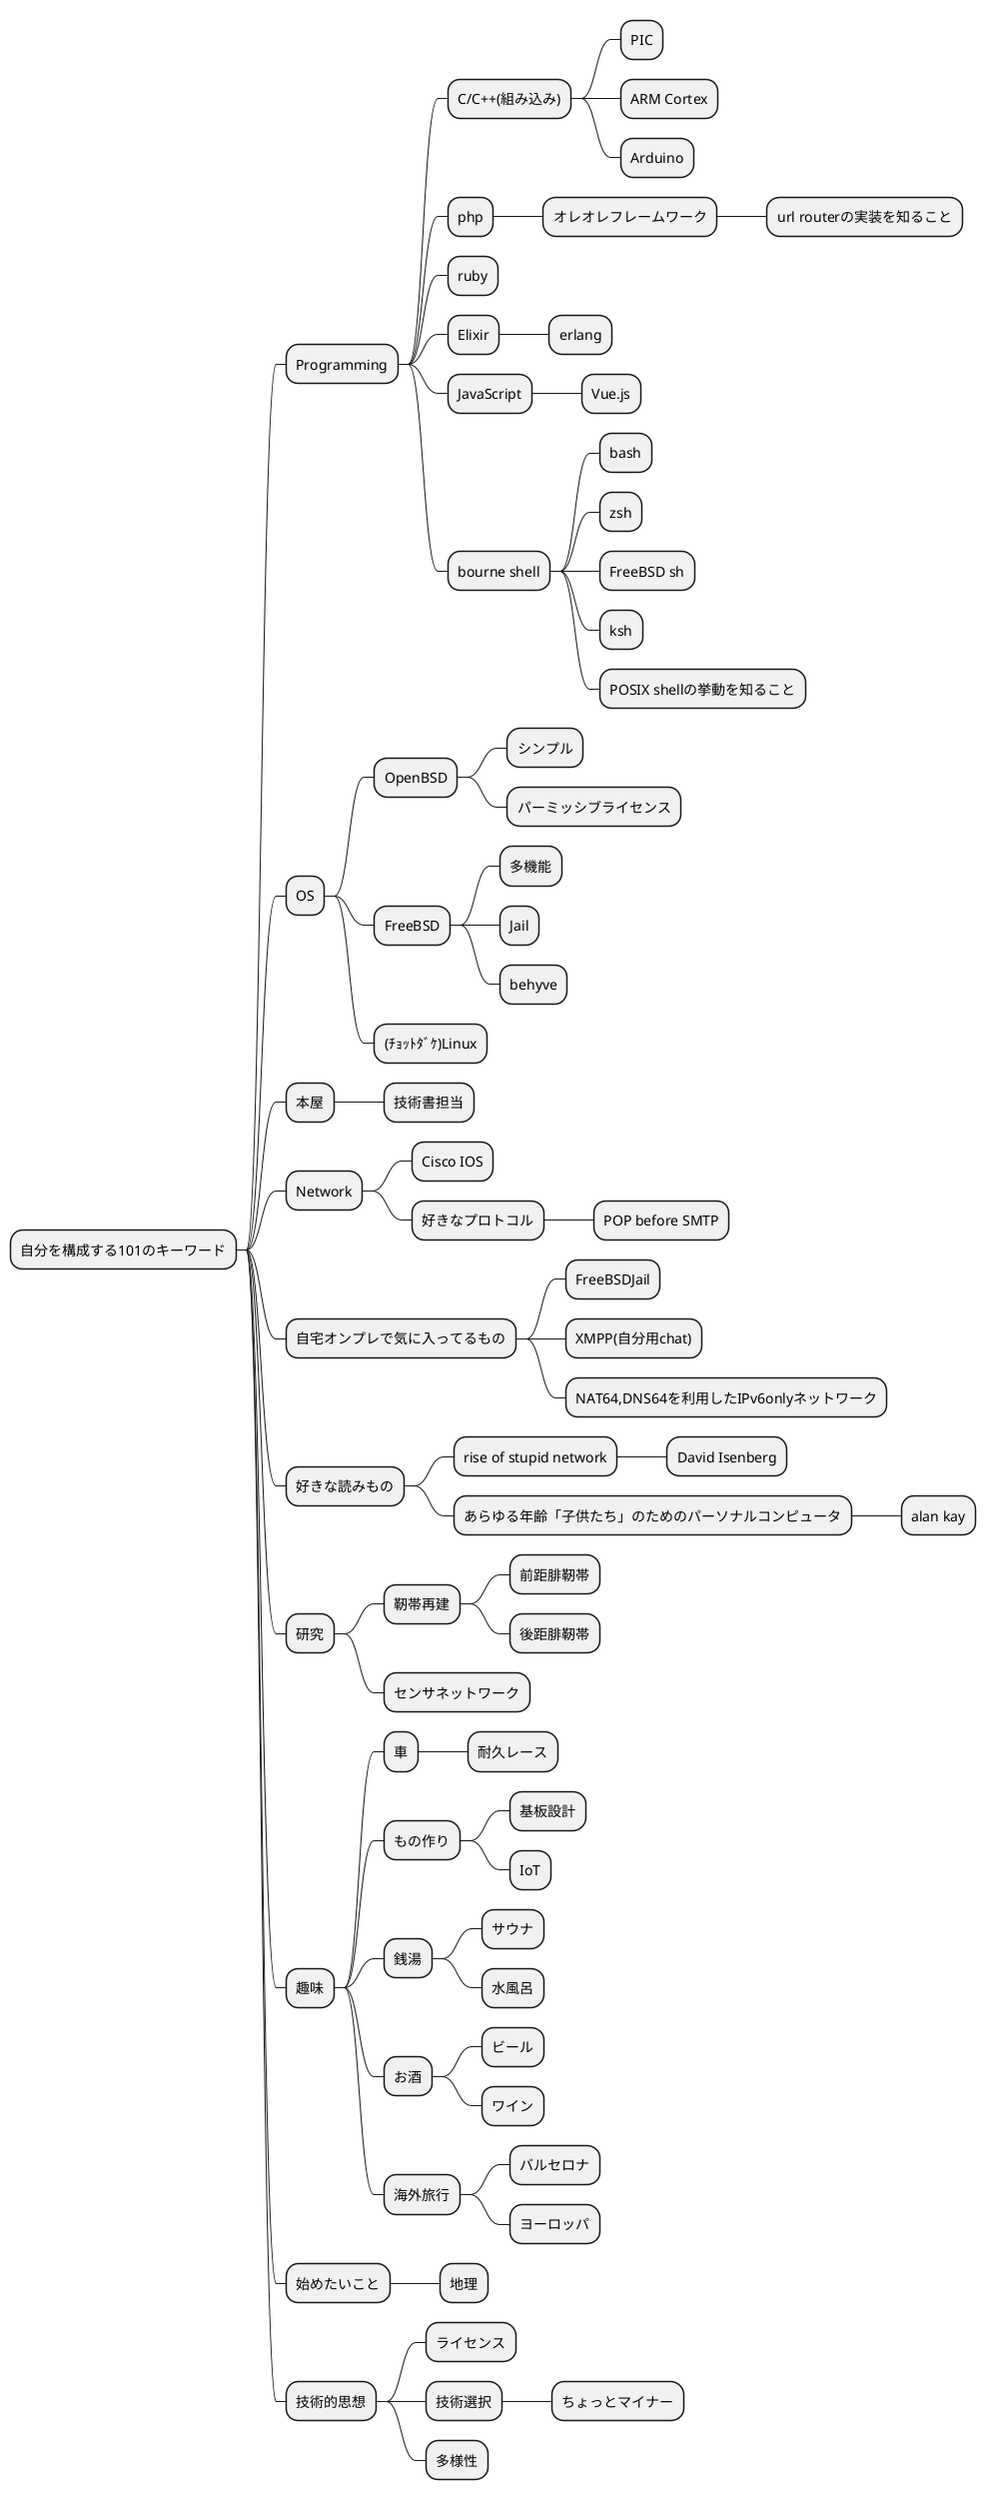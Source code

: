 @startmindmap
* 自分を構成する101のキーワード
** Programming
*** C/C++(組み込み)
**** PIC
**** ARM Cortex
**** Arduino
*** php
**** オレオレフレームワーク
***** url routerの実装を知ること
*** ruby
*** Elixir
**** erlang
*** JavaScript
**** Vue.js
*** bourne shell
**** bash
**** zsh
**** FreeBSD sh
**** ksh
**** POSIX shellの挙動を知ること
** OS
*** OpenBSD
**** シンプル
**** パーミッシブライセンス
*** FreeBSD
**** 多機能
**** Jail
**** behyve
*** (ﾁｮｯﾄﾀﾞｹ)Linux
** 本屋
*** 技術書担当
** Network
*** Cisco IOS
*** 好きなプロトコル
**** POP before SMTP
** 自宅オンプレで気に入ってるもの
*** FreeBSDJail
*** XMPP(自分用chat)
*** NAT64,DNS64を利用したIPv6onlyネットワーク
** 好きな読みもの
*** rise of stupid network
**** David Isenberg
*** あらゆる年齢「子供たち」のためのパーソナルコンピュータ
**** alan kay
** 研究
*** 靭帯再建
**** 前距腓靭帯
**** 後距腓靭帯
*** センサネットワーク
** 趣味
*** 車
**** 耐久レース
*** もの作り
**** 基板設計
**** IoT
*** 銭湯
**** サウナ
**** 水風呂
*** お酒
**** ビール
**** ワイン
*** 海外旅行
**** バルセロナ
**** ヨーロッパ
** 始めたいこと
*** 地理
** 技術的思想
*** ライセンス
*** 技術選択
**** ちょっとマイナー
*** 多様性

@endmindmap
